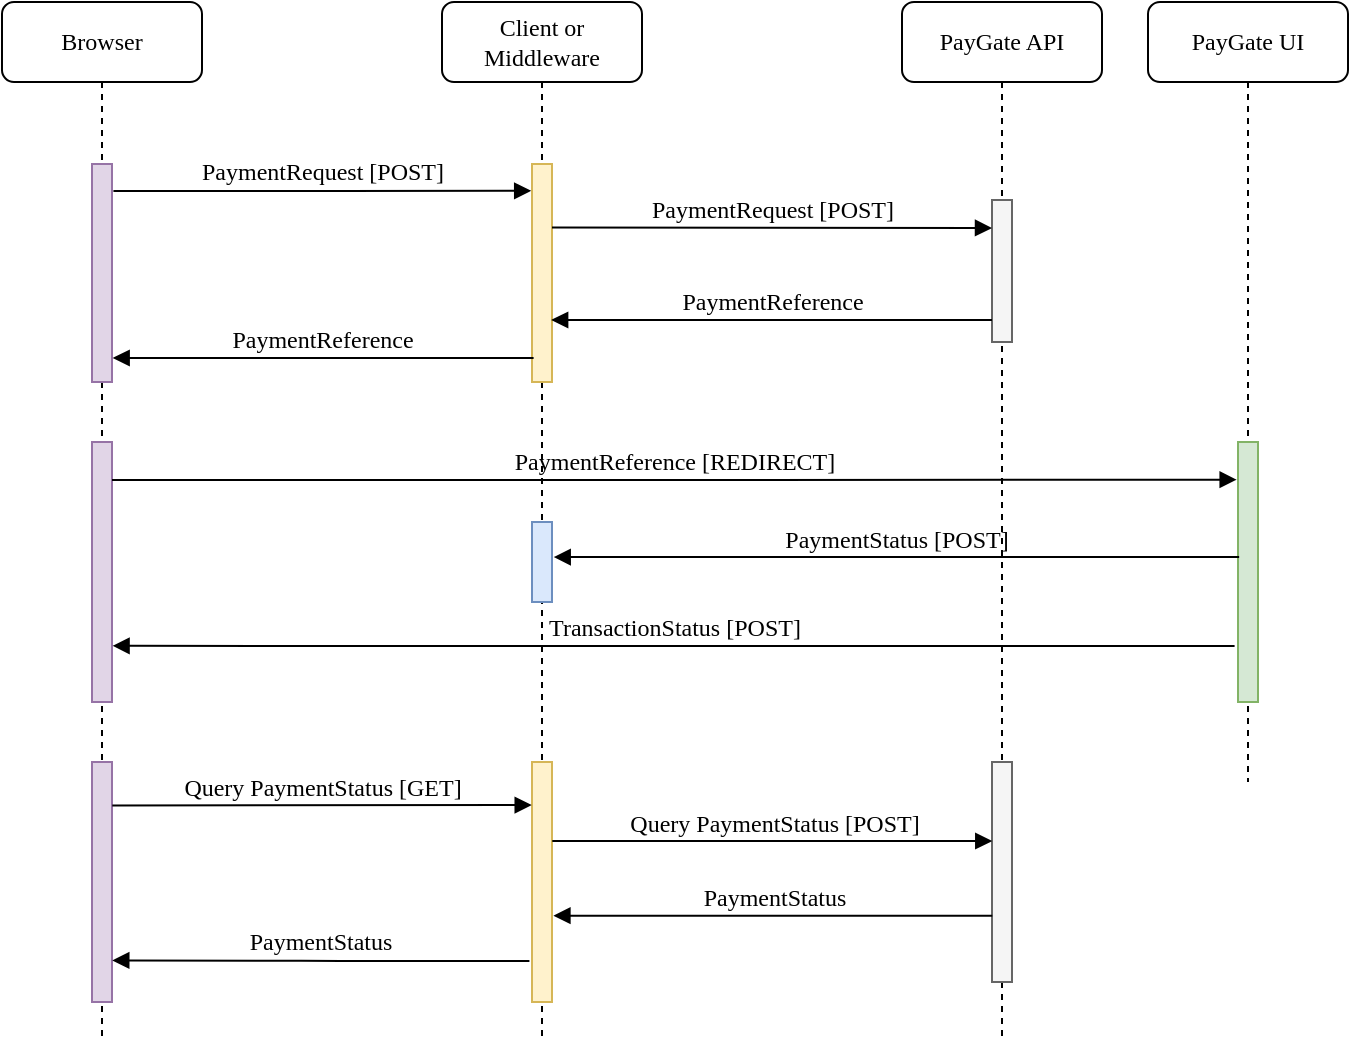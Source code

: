 <mxfile version="13.8.8" type="device"><diagram name="Page-1" id="13e1069c-82ec-6db2-03f1-153e76fe0fe0"><mxGraphModel dx="1298" dy="871" grid="1" gridSize="10" guides="1" tooltips="1" connect="1" arrows="1" fold="1" page="1" pageScale="1" pageWidth="1100" pageHeight="850" background="#ffffff" math="0" shadow="0"><root><mxCell id="0"/><mxCell id="1" parent="0"/><mxCell id="7baba1c4bc27f4b0-2" value="&lt;div&gt;Client or&lt;br&gt;&lt;/div&gt;&lt;div&gt;Middleware&lt;/div&gt;" style="shape=umlLifeline;perimeter=lifelinePerimeter;whiteSpace=wrap;html=1;container=1;collapsible=0;recursiveResize=0;outlineConnect=0;rounded=1;shadow=0;comic=0;labelBackgroundColor=none;strokeWidth=1;fontFamily=Verdana;fontSize=12;align=center;" parent="1" vertex="1"><mxGeometry x="320" y="80" width="100" height="520" as="geometry"/></mxCell><mxCell id="7baba1c4bc27f4b0-10" value="" style="html=1;points=[];perimeter=orthogonalPerimeter;rounded=0;shadow=0;comic=0;labelBackgroundColor=none;strokeWidth=1;fontFamily=Verdana;fontSize=12;align=center;fillColor=#fff2cc;strokeColor=#d6b656;" parent="7baba1c4bc27f4b0-2" vertex="1"><mxGeometry x="45" y="81" width="10" height="109" as="geometry"/></mxCell><mxCell id="q_cYzlDI_SeoUGT6g-gf-7" value="" style="html=1;points=[];perimeter=orthogonalPerimeter;rounded=0;shadow=0;comic=0;labelBackgroundColor=none;strokeWidth=1;fontFamily=Verdana;fontSize=12;align=center;fillColor=#dae8fc;strokeColor=#6c8ebf;" vertex="1" parent="7baba1c4bc27f4b0-2"><mxGeometry x="45" y="260" width="10" height="40" as="geometry"/></mxCell><mxCell id="q_cYzlDI_SeoUGT6g-gf-13" value="" style="html=1;points=[];perimeter=orthogonalPerimeter;rounded=0;shadow=0;comic=0;labelBackgroundColor=none;strokeWidth=1;fontFamily=Verdana;fontSize=12;align=center;fillColor=#fff2cc;strokeColor=#d6b656;" vertex="1" parent="7baba1c4bc27f4b0-2"><mxGeometry x="45" y="380" width="10" height="120" as="geometry"/></mxCell><mxCell id="7baba1c4bc27f4b0-3" value="PayGate API" style="shape=umlLifeline;perimeter=lifelinePerimeter;whiteSpace=wrap;html=1;container=1;collapsible=0;recursiveResize=0;outlineConnect=0;rounded=1;shadow=0;comic=0;labelBackgroundColor=none;strokeWidth=1;fontFamily=Verdana;fontSize=12;align=center;" parent="1" vertex="1"><mxGeometry x="550" y="80" width="100" height="520" as="geometry"/></mxCell><mxCell id="7baba1c4bc27f4b0-13" value="" style="html=1;points=[];perimeter=orthogonalPerimeter;rounded=0;shadow=0;comic=0;labelBackgroundColor=none;strokeWidth=1;fontFamily=Verdana;fontSize=12;align=center;fillColor=#f5f5f5;strokeColor=#666666;fontColor=#333333;" parent="7baba1c4bc27f4b0-3" vertex="1"><mxGeometry x="45" y="99" width="10" height="71" as="geometry"/></mxCell><mxCell id="q_cYzlDI_SeoUGT6g-gf-8" value="" style="html=1;points=[];perimeter=orthogonalPerimeter;rounded=0;shadow=0;comic=0;labelBackgroundColor=none;strokeWidth=1;fontFamily=Verdana;fontSize=12;align=center;fillColor=#f5f5f5;strokeColor=#666666;fontColor=#333333;" vertex="1" parent="7baba1c4bc27f4b0-3"><mxGeometry x="45" y="380" width="10" height="110" as="geometry"/></mxCell><mxCell id="7baba1c4bc27f4b0-4" value="PayGate UI" style="shape=umlLifeline;perimeter=lifelinePerimeter;whiteSpace=wrap;html=1;container=1;collapsible=0;recursiveResize=0;outlineConnect=0;rounded=1;shadow=0;comic=0;labelBackgroundColor=none;strokeWidth=1;fontFamily=Verdana;fontSize=12;align=center;" parent="1" vertex="1"><mxGeometry x="673" y="80" width="100" height="390" as="geometry"/></mxCell><mxCell id="7baba1c4bc27f4b0-8" value="Browser" style="shape=umlLifeline;perimeter=lifelinePerimeter;whiteSpace=wrap;html=1;container=1;collapsible=0;recursiveResize=0;outlineConnect=0;rounded=1;shadow=0;comic=0;labelBackgroundColor=none;strokeWidth=1;fontFamily=Verdana;fontSize=12;align=center;" parent="1" vertex="1"><mxGeometry x="100" y="80" width="100" height="520" as="geometry"/></mxCell><mxCell id="7baba1c4bc27f4b0-9" value="" style="html=1;points=[];perimeter=orthogonalPerimeter;rounded=0;shadow=0;comic=0;labelBackgroundColor=none;strokeWidth=1;fontFamily=Verdana;fontSize=12;align=center;fillColor=#e1d5e7;strokeColor=#9673a6;" parent="7baba1c4bc27f4b0-8" vertex="1"><mxGeometry x="45" y="81" width="10" height="109" as="geometry"/></mxCell><mxCell id="q_cYzlDI_SeoUGT6g-gf-3" value="" style="html=1;points=[];perimeter=orthogonalPerimeter;rounded=0;shadow=0;comic=0;labelBackgroundColor=none;strokeWidth=1;fontFamily=Verdana;fontSize=12;align=center;fillColor=#e1d5e7;strokeColor=#9673a6;" vertex="1" parent="7baba1c4bc27f4b0-8"><mxGeometry x="45" y="220" width="10" height="130" as="geometry"/></mxCell><mxCell id="q_cYzlDI_SeoUGT6g-gf-9" value="" style="html=1;points=[];perimeter=orthogonalPerimeter;rounded=0;shadow=0;comic=0;labelBackgroundColor=none;strokeWidth=1;fontFamily=Verdana;fontSize=12;align=center;fillColor=#e1d5e7;strokeColor=#9673a6;" vertex="1" parent="7baba1c4bc27f4b0-8"><mxGeometry x="45" y="380" width="10" height="120" as="geometry"/></mxCell><mxCell id="7baba1c4bc27f4b0-16" value="" style="html=1;points=[];perimeter=orthogonalPerimeter;rounded=0;shadow=0;comic=0;labelBackgroundColor=none;strokeWidth=1;fontFamily=Verdana;fontSize=12;align=center;fillColor=#d5e8d4;strokeColor=#82b366;" parent="1" vertex="1"><mxGeometry x="718" y="300" width="10" height="130" as="geometry"/></mxCell><mxCell id="7baba1c4bc27f4b0-17" value="PaymentReference" style="html=1;verticalAlign=bottom;endArrow=block;labelBackgroundColor=none;fontFamily=Verdana;fontSize=12;edgeStyle=elbowEdgeStyle;elbow=vertical;entryX=0.957;entryY=0.352;entryDx=0;entryDy=0;entryPerimeter=0;" parent="1" edge="1"><mxGeometry relative="1" as="geometry"><mxPoint x="595" y="239" as="sourcePoint"/><Array as="points"/><mxPoint x="374.57" y="238.96" as="targetPoint"/></mxGeometry></mxCell><mxCell id="7baba1c4bc27f4b0-11" value="PaymentRequest [POST]" style="html=1;verticalAlign=bottom;endArrow=block;labelBackgroundColor=none;fontFamily=Verdana;fontSize=12;edgeStyle=elbowEdgeStyle;elbow=horizontal;exitX=1.071;exitY=0.213;exitDx=0;exitDy=0;exitPerimeter=0;entryX=-0.04;entryY=0.123;entryDx=0;entryDy=0;entryPerimeter=0;" parent="1" target="7baba1c4bc27f4b0-10" edge="1"><mxGeometry relative="1" as="geometry"><mxPoint x="155.71" y="174.56" as="sourcePoint"/><mxPoint x="360" y="174" as="targetPoint"/></mxGeometry></mxCell><mxCell id="7baba1c4bc27f4b0-14" value="PaymentRequest [POST]" style="html=1;verticalAlign=bottom;endArrow=block;entryX=0;entryY=0;labelBackgroundColor=none;fontFamily=Verdana;fontSize=12;edgeStyle=elbowEdgeStyle;elbow=vertical;" parent="1" edge="1"><mxGeometry relative="1" as="geometry"><mxPoint x="375" y="192.69" as="sourcePoint"/><mxPoint x="595" y="193" as="targetPoint"/></mxGeometry></mxCell><mxCell id="q_cYzlDI_SeoUGT6g-gf-1" value="PaymentReference" style="html=1;verticalAlign=bottom;endArrow=block;labelBackgroundColor=none;fontFamily=Verdana;fontSize=12;edgeStyle=elbowEdgeStyle;elbow=vertical;exitX=0.08;exitY=0.89;exitDx=0;exitDy=0;exitPerimeter=0;entryX=1.033;entryY=0.889;entryDx=0;entryDy=0;entryPerimeter=0;" edge="1" parent="1" source="7baba1c4bc27f4b0-10" target="7baba1c4bc27f4b0-9"><mxGeometry relative="1" as="geometry"><mxPoint x="357" y="258" as="sourcePoint"/><Array as="points"/><mxPoint x="160" y="258" as="targetPoint"/></mxGeometry></mxCell><mxCell id="q_cYzlDI_SeoUGT6g-gf-4" value="PaymentReference [REDIRECT]" style="html=1;verticalAlign=bottom;endArrow=block;labelBackgroundColor=none;fontFamily=Verdana;fontSize=12;edgeStyle=elbowEdgeStyle;elbow=horizontal;entryX=-0.067;entryY=0.145;entryDx=0;entryDy=0;entryPerimeter=0;" edge="1" parent="1" target="7baba1c4bc27f4b0-16"><mxGeometry relative="1" as="geometry"><mxPoint x="155" y="319" as="sourcePoint"/><mxPoint x="780" y="318" as="targetPoint"/></mxGeometry></mxCell><mxCell id="q_cYzlDI_SeoUGT6g-gf-5" value="TransactionStatus [POST]" style="html=1;verticalAlign=bottom;endArrow=block;labelBackgroundColor=none;fontFamily=Verdana;fontSize=12;edgeStyle=elbowEdgeStyle;elbow=horizontal;entryX=1.129;entryY=0.784;entryDx=0;entryDy=0;entryPerimeter=0;exitX=-0.171;exitY=0.785;exitDx=0;exitDy=0;exitPerimeter=0;" edge="1" parent="1" source="7baba1c4bc27f4b0-16"><mxGeometry relative="1" as="geometry"><mxPoint x="680" y="402" as="sourcePoint"/><mxPoint x="155.29" y="401.92" as="targetPoint"/></mxGeometry></mxCell><mxCell id="q_cYzlDI_SeoUGT6g-gf-6" value="PaymentStatus [POST]" style="html=1;verticalAlign=bottom;endArrow=block;labelBackgroundColor=none;fontFamily=Verdana;fontSize=12;edgeStyle=elbowEdgeStyle;elbow=horizontal;entryX=1.186;entryY=0.491;entryDx=0;entryDy=0;entryPerimeter=0;exitX=0.057;exitY=0.442;exitDx=0;exitDy=0;exitPerimeter=0;" edge="1" parent="1" source="7baba1c4bc27f4b0-16"><mxGeometry relative="1" as="geometry"><mxPoint x="710" y="358" as="sourcePoint"/><mxPoint x="375.86" y="357.55" as="targetPoint"/></mxGeometry></mxCell><mxCell id="q_cYzlDI_SeoUGT6g-gf-10" value="Query PaymentStatus [GET]" style="html=1;verticalAlign=bottom;endArrow=block;labelBackgroundColor=none;fontFamily=Verdana;fontSize=12;edgeStyle=elbowEdgeStyle;elbow=vertical;exitX=1.014;exitY=0.181;exitDx=0;exitDy=0;exitPerimeter=0;entryX=-0.014;entryY=0.179;entryDx=0;entryDy=0;entryPerimeter=0;" edge="1" parent="1" source="q_cYzlDI_SeoUGT6g-gf-9" target="q_cYzlDI_SeoUGT6g-gf-13"><mxGeometry relative="1" as="geometry"><mxPoint x="160.0" y="480.15" as="sourcePoint"/><mxPoint x="360" y="480" as="targetPoint"/></mxGeometry></mxCell><mxCell id="q_cYzlDI_SeoUGT6g-gf-11" value="Query PaymentStatus [POST]" style="html=1;verticalAlign=bottom;endArrow=block;labelBackgroundColor=none;fontFamily=Verdana;fontSize=12;edgeStyle=elbowEdgeStyle;elbow=vertical;entryX=0.014;entryY=0.418;entryDx=0;entryDy=0;entryPerimeter=0;exitX=1.014;exitY=0.423;exitDx=0;exitDy=0;exitPerimeter=0;" edge="1" parent="1"><mxGeometry relative="1" as="geometry"><mxPoint x="375.14" y="499.53" as="sourcePoint"/><mxPoint x="595.14" y="498.98" as="targetPoint"/></mxGeometry></mxCell><mxCell id="q_cYzlDI_SeoUGT6g-gf-12" value="PaymentStatus" style="html=1;verticalAlign=bottom;endArrow=block;labelBackgroundColor=none;fontFamily=Verdana;fontSize=12;edgeStyle=elbowEdgeStyle;elbow=horizontal;entryX=1.071;entryY=0.735;entryDx=0;entryDy=0;entryPerimeter=0;exitX=0.014;exitY=0.735;exitDx=0;exitDy=0;exitPerimeter=0;" edge="1" parent="1"><mxGeometry relative="1" as="geometry"><mxPoint x="595.14" y="536.85" as="sourcePoint"/><mxPoint x="375.71" y="536.85" as="targetPoint"/></mxGeometry></mxCell><mxCell id="q_cYzlDI_SeoUGT6g-gf-14" value="PaymentStatus" style="html=1;verticalAlign=bottom;endArrow=block;labelBackgroundColor=none;fontFamily=Verdana;fontSize=12;edgeStyle=elbowEdgeStyle;elbow=horizontal;exitX=-0.129;exitY=0.912;exitDx=0;exitDy=0;exitPerimeter=0;entryX=1.014;entryY=0.91;entryDx=0;entryDy=0;entryPerimeter=0;" edge="1" parent="1"><mxGeometry relative="1" as="geometry"><mxPoint x="363.71" y="559.44" as="sourcePoint"/><mxPoint x="155.14" y="559.2" as="targetPoint"/></mxGeometry></mxCell></root></mxGraphModel></diagram></mxfile>